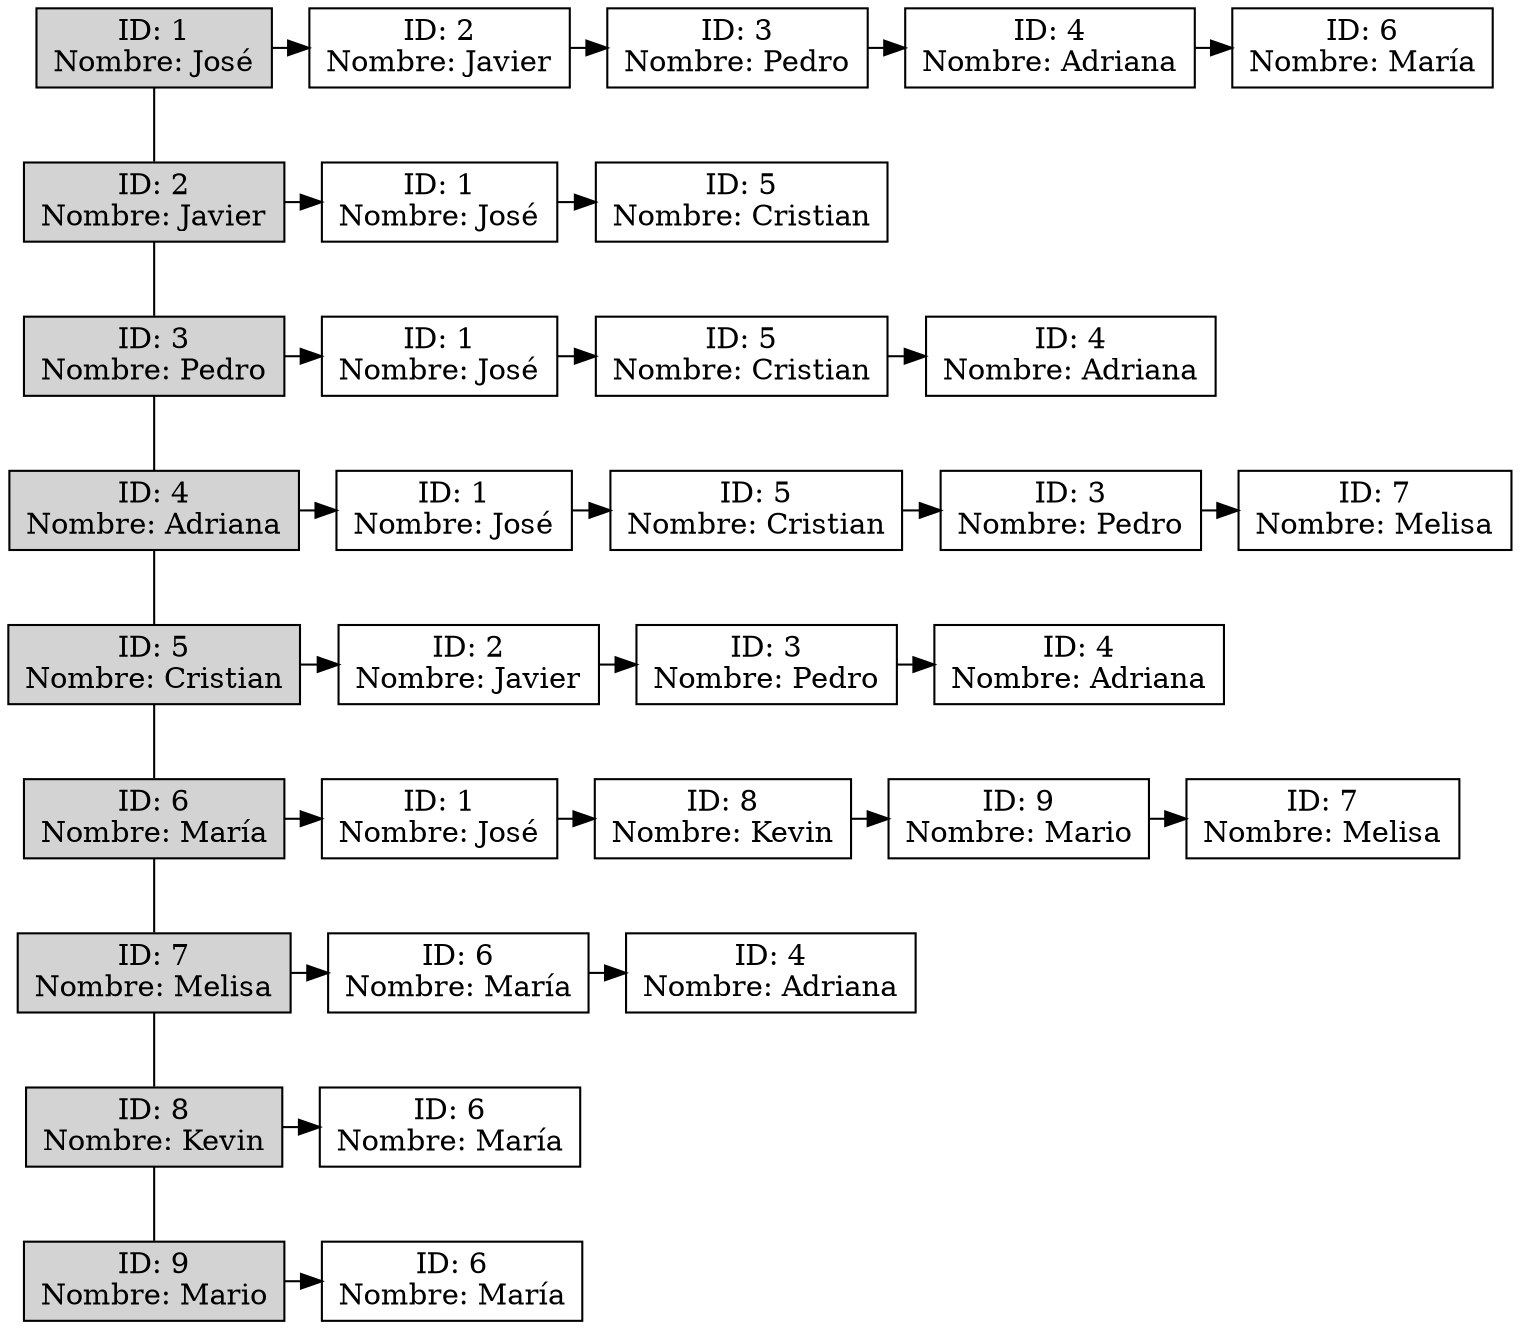 digraph G {
node[shape = "box" style = "filled"]
Nodo1[label = "ID: 1\nNombre: José" group = "1" fillcolor="lightgray"];
Nodo1->Nodo2[dir = none];Nodo1->Nodo0x7fba8c506430;
Nodo0x7fba8c506430[label = "ID: 2\nNombre: Javier" fillcolor = "white"];
Nodo0x7fba8c506430->Nodo0x7fba8c5065b0;
Nodo0x7fba8c5065b0[label = "ID: 3\nNombre: Pedro" fillcolor = "white"];
Nodo0x7fba8c5065b0->Nodo0x7fba8c506730;
Nodo0x7fba8c506730[label = "ID: 4\nNombre: Adriana" fillcolor = "white"];
Nodo0x7fba8c506730->Nodo0x7fba8c5068b0;
Nodo0x7fba8c5068b0[label = "ID: 6\nNombre: María" fillcolor = "white"];
{rank=same;Nodo1;Nodo0x7fba8c506430;Nodo0x7fba8c5065b0;Nodo0x7fba8c506730;Nodo0x7fba8c5068b0}
Nodo2[label = "ID: 2\nNombre: Javier" group = "1" fillcolor="lightgray"];
Nodo2->Nodo3[dir = none];Nodo2->Nodo0x7fba8c5064f0;
Nodo0x7fba8c5064f0[label = "ID: 1\nNombre: José" fillcolor = "white"];
Nodo0x7fba8c5064f0->Nodo0x7fba8c506af0;
Nodo0x7fba8c506af0[label = "ID: 5\nNombre: Cristian" fillcolor = "white"];
{rank=same;Nodo2;Nodo0x7fba8c5064f0;Nodo0x7fba8c506af0}
Nodo3[label = "ID: 3\nNombre: Pedro" group = "1" fillcolor="lightgray"];
Nodo3->Nodo4[dir = none];Nodo3->Nodo0x7fba8c506670;
Nodo0x7fba8c506670[label = "ID: 1\nNombre: José" fillcolor = "white"];
Nodo0x7fba8c506670->Nodo0x7fba8c506c70;
Nodo0x7fba8c506c70[label = "ID: 5\nNombre: Cristian" fillcolor = "white"];
Nodo0x7fba8c506c70->Nodo0x7fba8c506eb0;
Nodo0x7fba8c506eb0[label = "ID: 4\nNombre: Adriana" fillcolor = "white"];
{rank=same;Nodo3;Nodo0x7fba8c506670;Nodo0x7fba8c506c70;Nodo0x7fba8c506eb0}
Nodo4[label = "ID: 4\nNombre: Adriana" group = "1" fillcolor="lightgray"];
Nodo4->Nodo5[dir = none];Nodo4->Nodo0x7fba8c5067f0;
Nodo0x7fba8c5067f0[label = "ID: 1\nNombre: José" fillcolor = "white"];
Nodo0x7fba8c5067f0->Nodo0x7fba8c506df0;
Nodo0x7fba8c506df0[label = "ID: 5\nNombre: Cristian" fillcolor = "white"];
Nodo0x7fba8c506df0->Nodo0x7fba8c506f70;
Nodo0x7fba8c506f70[label = "ID: 3\nNombre: Pedro" fillcolor = "white"];
Nodo0x7fba8c506f70->Nodo0x7fba8c50a050;
Nodo0x7fba8c50a050[label = "ID: 7\nNombre: Melisa" fillcolor = "white"];
{rank=same;Nodo4;Nodo0x7fba8c5067f0;Nodo0x7fba8c506df0;Nodo0x7fba8c506f70;Nodo0x7fba8c50a050}
Nodo5[label = "ID: 5\nNombre: Cristian" group = "1" fillcolor="lightgray"];
Nodo5->Nodo6[dir = none];Nodo5->Nodo0x7fba8c506a30;
Nodo0x7fba8c506a30[label = "ID: 2\nNombre: Javier" fillcolor = "white"];
Nodo0x7fba8c506a30->Nodo0x7fba8c506bb0;
Nodo0x7fba8c506bb0[label = "ID: 3\nNombre: Pedro" fillcolor = "white"];
Nodo0x7fba8c506bb0->Nodo0x7fba8c506d30;
Nodo0x7fba8c506d30[label = "ID: 4\nNombre: Adriana" fillcolor = "white"];
{rank=same;Nodo5;Nodo0x7fba8c506a30;Nodo0x7fba8c506bb0;Nodo0x7fba8c506d30}
Nodo6[label = "ID: 6\nNombre: María" group = "1" fillcolor="lightgray"];
Nodo6->Nodo7[dir = none];Nodo6->Nodo0x7fba8c506970;
Nodo0x7fba8c506970[label = "ID: 1\nNombre: José" fillcolor = "white"];
Nodo0x7fba8c506970->Nodo0x7fba8c507030;
Nodo0x7fba8c507030[label = "ID: 8\nNombre: Kevin" fillcolor = "white"];
Nodo0x7fba8c507030->Nodo0x7fba8c5071b0;
Nodo0x7fba8c5071b0[label = "ID: 9\nNombre: Mario" fillcolor = "white"];
Nodo0x7fba8c5071b0->Nodo0x7fba8c509e10;
Nodo0x7fba8c509e10[label = "ID: 7\nNombre: Melisa" fillcolor = "white"];
{rank=same;Nodo6;Nodo0x7fba8c506970;Nodo0x7fba8c507030;Nodo0x7fba8c5071b0;Nodo0x7fba8c509e10}
Nodo7[label = "ID: 7\nNombre: Melisa" group = "1" fillcolor="lightgray"];
Nodo7->Nodo8[dir = none];Nodo7->Nodo0x7fba8c509ed0;
Nodo0x7fba8c509ed0[label = "ID: 6\nNombre: María" fillcolor = "white"];
Nodo0x7fba8c509ed0->Nodo0x7fba8c509f90;
Nodo0x7fba8c509f90[label = "ID: 4\nNombre: Adriana" fillcolor = "white"];
{rank=same;Nodo7;Nodo0x7fba8c509ed0;Nodo0x7fba8c509f90}
Nodo8[label = "ID: 8\nNombre: Kevin" group = "1" fillcolor="lightgray"];
Nodo8->Nodo9[dir = none];Nodo8->Nodo0x7fba8c5070f0;
Nodo0x7fba8c5070f0[label = "ID: 6\nNombre: María" fillcolor = "white"];
{rank=same;Nodo8;Nodo0x7fba8c5070f0}
Nodo9[label = "ID: 9\nNombre: Mario" group = "1" fillcolor="lightgray"];
Nodo9->Nodo0x7fba8c509d50;
Nodo0x7fba8c509d50[label = "ID: 6\nNombre: María" fillcolor = "white"];
{rank=same;Nodo9;Nodo0x7fba8c509d50}
}

